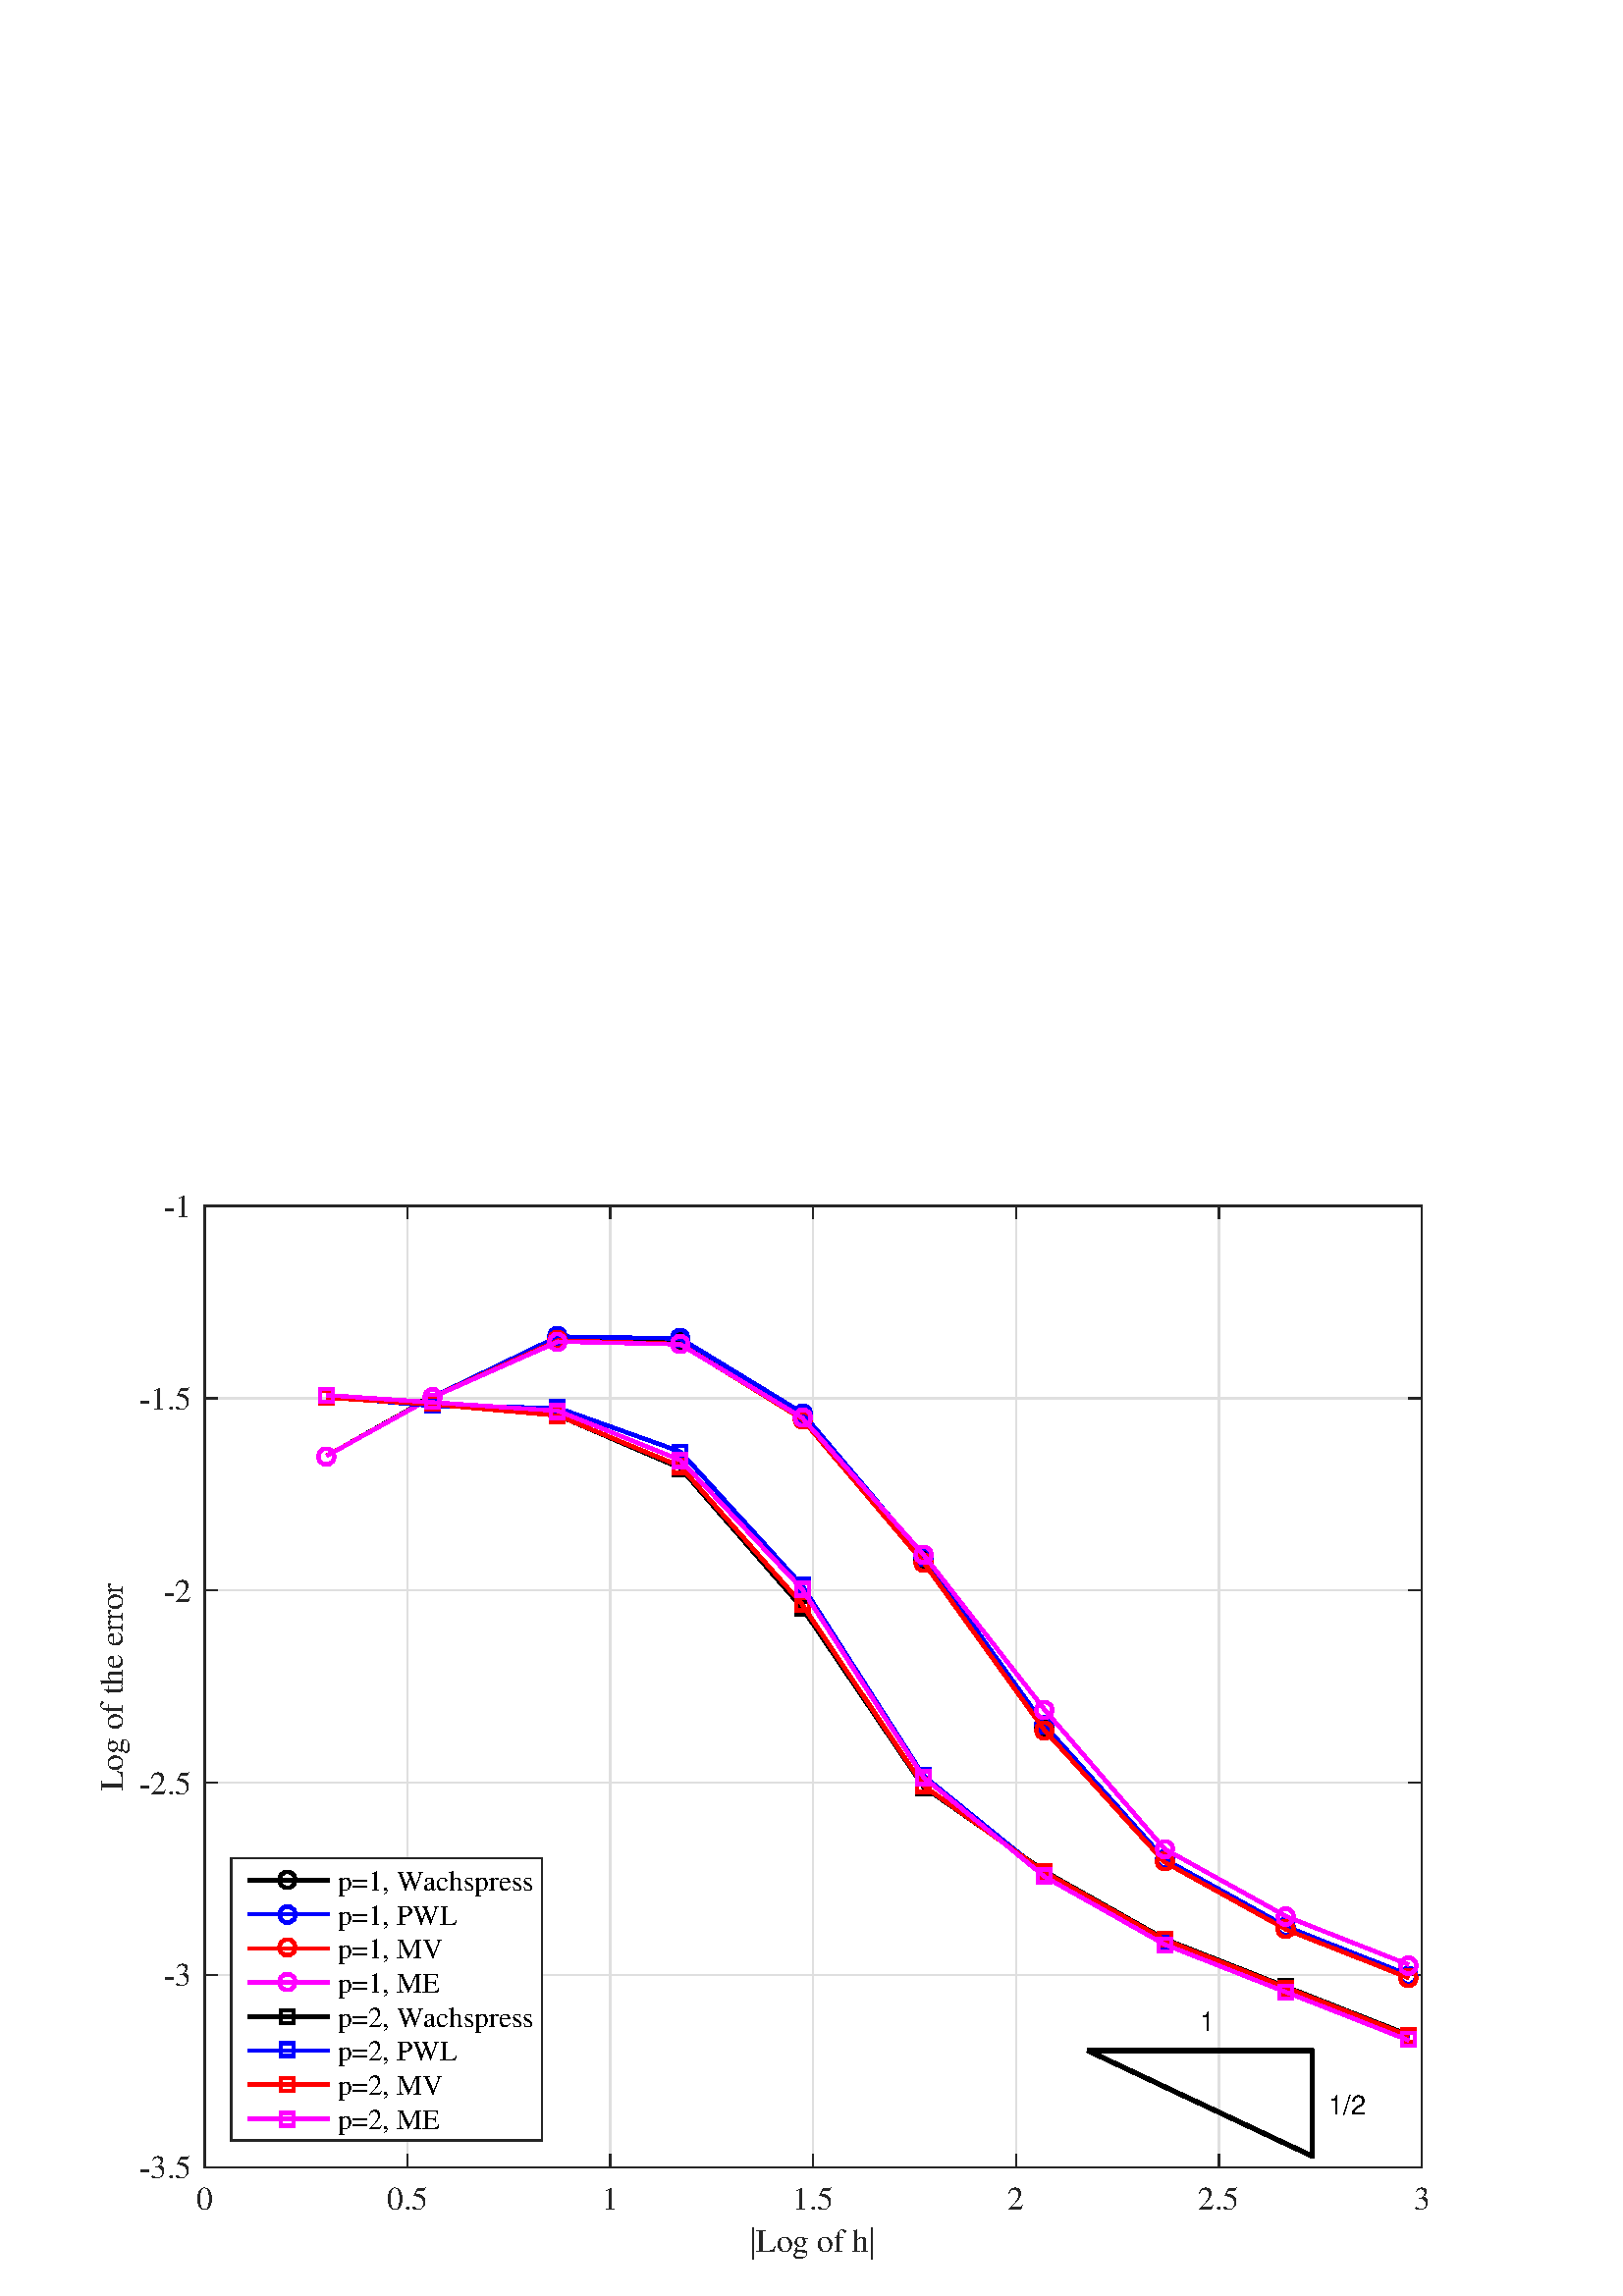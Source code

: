%!PS-Adobe-3.0 EPSF-3.0
%%Pages: (atend)
%%BoundingBox:    33    13   525   408
%%LanguageLevel: 3
%%EndComments
%%BeginProlog
%%BeginResource: procset (Apache XML Graphics Std ProcSet) 1.2 0
%%Version: 1.2 0
%%Copyright: (Copyright 2001-2003,2010 The Apache Software Foundation. License terms: http://www.apache.org/licenses/LICENSE-2.0)
/bd{bind def}bind def
/ld{load def}bd
/GR/grestore ld
/M/moveto ld
/LJ/setlinejoin ld
/C/curveto ld
/f/fill ld
/LW/setlinewidth ld
/GC/setgray ld
/t/show ld
/N/newpath ld
/CT/concat ld
/cp/closepath ld
/S/stroke ld
/L/lineto ld
/CC/setcmykcolor ld
/A/ashow ld
/GS/gsave ld
/RC/setrgbcolor ld
/RM/rmoveto ld
/ML/setmiterlimit ld
/re {4 2 roll M
1 index 0 rlineto
0 exch rlineto
neg 0 rlineto
cp } bd
/_ctm matrix def
/_tm matrix def
/BT { _ctm currentmatrix pop matrix _tm copy pop 0 0 moveto } bd
/ET { _ctm setmatrix } bd
/iTm { _ctm setmatrix _tm concat } bd
/Tm { _tm astore pop iTm 0 0 moveto } bd
/ux 0.0 def
/uy 0.0 def
/F {
  /Tp exch def
  /Tf exch def
  Tf findfont Tp scalefont setfont
  /cf Tf def  /cs Tp def
} bd
/ULS {currentpoint /uy exch def /ux exch def} bd
/ULE {
  /Tcx currentpoint pop def
  gsave
  newpath
  cf findfont cs scalefont dup
  /FontMatrix get 0 get /Ts exch def /FontInfo get dup
  /UnderlinePosition get Ts mul /To exch def
  /UnderlineThickness get Ts mul /Tt exch def
  ux uy To add moveto  Tcx uy To add lineto
  Tt setlinewidth stroke
  grestore
} bd
/OLE {
  /Tcx currentpoint pop def
  gsave
  newpath
  cf findfont cs scalefont dup
  /FontMatrix get 0 get /Ts exch def /FontInfo get dup
  /UnderlinePosition get Ts mul /To exch def
  /UnderlineThickness get Ts mul /Tt exch def
  ux uy To add cs add moveto Tcx uy To add cs add lineto
  Tt setlinewidth stroke
  grestore
} bd
/SOE {
  /Tcx currentpoint pop def
  gsave
  newpath
  cf findfont cs scalefont dup
  /FontMatrix get 0 get /Ts exch def /FontInfo get dup
  /UnderlinePosition get Ts mul /To exch def
  /UnderlineThickness get Ts mul /Tt exch def
  ux uy To add cs 10 mul 26 idiv add moveto Tcx uy To add cs 10 mul 26 idiv add lineto
  Tt setlinewidth stroke
  grestore
} bd
/QT {
/Y22 exch store
/X22 exch store
/Y21 exch store
/X21 exch store
currentpoint
/Y21 load 2 mul add 3 div exch
/X21 load 2 mul add 3 div exch
/X21 load 2 mul /X22 load add 3 div
/Y21 load 2 mul /Y22 load add 3 div
/X22 load /Y22 load curveto
} bd
/SSPD {
dup length /d exch dict def
{
/v exch def
/k exch def
currentpagedevice k known {
/cpdv currentpagedevice k get def
v cpdv ne {
/upd false def
/nullv v type /nulltype eq def
/nullcpdv cpdv type /nulltype eq def
nullv nullcpdv or
{
/upd true def
} {
/sametype v type cpdv type eq def
sametype {
v type /arraytype eq {
/vlen v length def
/cpdvlen cpdv length def
vlen cpdvlen eq {
0 1 vlen 1 sub {
/i exch def
/obj v i get def
/cpdobj cpdv i get def
obj cpdobj ne {
/upd true def
exit
} if
} for
} {
/upd true def
} ifelse
} {
v type /dicttype eq {
v {
/dv exch def
/dk exch def
/cpddv cpdv dk get def
dv cpddv ne {
/upd true def
exit
} if
} forall
} {
/upd true def
} ifelse
} ifelse
} if
} ifelse
upd true eq {
d k v put
} if
} if
} if
} forall
d length 0 gt {
d setpagedevice
} if
} bd
%%EndResource
%%BeginResource: procset (Apache XML Graphics EPS ProcSet) 1.0 0
%%Version: 1.0 0
%%Copyright: (Copyright 2002-2003 The Apache Software Foundation. License terms: http://www.apache.org/licenses/LICENSE-2.0)
/BeginEPSF { %def
/b4_Inc_state save def         % Save state for cleanup
/dict_count countdictstack def % Count objects on dict stack
/op_count count 1 sub def      % Count objects on operand stack
userdict begin                 % Push userdict on dict stack
/showpage { } def              % Redefine showpage, { } = null proc
0 setgray 0 setlinecap         % Prepare graphics state
1 setlinewidth 0 setlinejoin
10 setmiterlimit [ ] 0 setdash newpath
/languagelevel where           % If level not equal to 1 then
{pop languagelevel             % set strokeadjust and
1 ne                           % overprint to their defaults.
{false setstrokeadjust false setoverprint
} if
} if
} bd
/EndEPSF { %def
count op_count sub {pop} repeat            % Clean up stacks
countdictstack dict_count sub {end} repeat
b4_Inc_state restore
} bd
%%EndResource
%FOPBeginFontDict
%%IncludeResource: font Courier-Bold
%%IncludeResource: font Helvetica
%%IncludeResource: font Courier-BoldOblique
%%IncludeResource: font Courier-Oblique
%%IncludeResource: font Times-Roman
%%IncludeResource: font Helvetica-BoldOblique
%%IncludeResource: font Helvetica-Bold
%%IncludeResource: font Helvetica-Oblique
%%IncludeResource: font Times-BoldItalic
%%IncludeResource: font Courier
%%IncludeResource: font Times-Italic
%%IncludeResource: font Times-Bold
%%IncludeResource: font Symbol
%%IncludeResource: font ZapfDingbats
%FOPEndFontDict
%%BeginResource: encoding WinAnsiEncoding
/WinAnsiEncoding [
/.notdef /.notdef /.notdef /.notdef /.notdef
/.notdef /.notdef /.notdef /.notdef /.notdef
/.notdef /.notdef /.notdef /.notdef /.notdef
/.notdef /.notdef /.notdef /.notdef /.notdef
/.notdef /.notdef /.notdef /.notdef /.notdef
/.notdef /.notdef /.notdef /.notdef /.notdef
/.notdef /.notdef /space /exclam /quotedbl
/numbersign /dollar /percent /ampersand /quotesingle
/parenleft /parenright /asterisk /plus /comma
/hyphen /period /slash /zero /one
/two /three /four /five /six
/seven /eight /nine /colon /semicolon
/less /equal /greater /question /at
/A /B /C /D /E
/F /G /H /I /J
/K /L /M /N /O
/P /Q /R /S /T
/U /V /W /X /Y
/Z /bracketleft /backslash /bracketright /asciicircum
/underscore /quoteleft /a /b /c
/d /e /f /g /h
/i /j /k /l /m
/n /o /p /q /r
/s /t /u /v /w
/x /y /z /braceleft /bar
/braceright /asciitilde /bullet /Euro /bullet
/quotesinglbase /florin /quotedblbase /ellipsis /dagger
/daggerdbl /circumflex /perthousand /Scaron /guilsinglleft
/OE /bullet /Zcaron /bullet /bullet
/quoteleft /quoteright /quotedblleft /quotedblright /bullet
/endash /emdash /asciitilde /trademark /scaron
/guilsinglright /oe /bullet /zcaron /Ydieresis
/space /exclamdown /cent /sterling /currency
/yen /brokenbar /section /dieresis /copyright
/ordfeminine /guillemotleft /logicalnot /sfthyphen /registered
/macron /degree /plusminus /twosuperior /threesuperior
/acute /mu /paragraph /middot /cedilla
/onesuperior /ordmasculine /guillemotright /onequarter /onehalf
/threequarters /questiondown /Agrave /Aacute /Acircumflex
/Atilde /Adieresis /Aring /AE /Ccedilla
/Egrave /Eacute /Ecircumflex /Edieresis /Igrave
/Iacute /Icircumflex /Idieresis /Eth /Ntilde
/Ograve /Oacute /Ocircumflex /Otilde /Odieresis
/multiply /Oslash /Ugrave /Uacute /Ucircumflex
/Udieresis /Yacute /Thorn /germandbls /agrave
/aacute /acircumflex /atilde /adieresis /aring
/ae /ccedilla /egrave /eacute /ecircumflex
/edieresis /igrave /iacute /icircumflex /idieresis
/eth /ntilde /ograve /oacute /ocircumflex
/otilde /odieresis /divide /oslash /ugrave
/uacute /ucircumflex /udieresis /yacute /thorn
/ydieresis
] def
%%EndResource
%FOPBeginFontReencode
/Courier-Bold findfont
dup length dict begin
  {1 index /FID ne {def} {pop pop} ifelse} forall
  /Encoding WinAnsiEncoding def
  currentdict
end
/Courier-Bold exch definefont pop
/Helvetica findfont
dup length dict begin
  {1 index /FID ne {def} {pop pop} ifelse} forall
  /Encoding WinAnsiEncoding def
  currentdict
end
/Helvetica exch definefont pop
/Courier-BoldOblique findfont
dup length dict begin
  {1 index /FID ne {def} {pop pop} ifelse} forall
  /Encoding WinAnsiEncoding def
  currentdict
end
/Courier-BoldOblique exch definefont pop
/Courier-Oblique findfont
dup length dict begin
  {1 index /FID ne {def} {pop pop} ifelse} forall
  /Encoding WinAnsiEncoding def
  currentdict
end
/Courier-Oblique exch definefont pop
/Times-Roman findfont
dup length dict begin
  {1 index /FID ne {def} {pop pop} ifelse} forall
  /Encoding WinAnsiEncoding def
  currentdict
end
/Times-Roman exch definefont pop
/Helvetica-BoldOblique findfont
dup length dict begin
  {1 index /FID ne {def} {pop pop} ifelse} forall
  /Encoding WinAnsiEncoding def
  currentdict
end
/Helvetica-BoldOblique exch definefont pop
/Helvetica-Bold findfont
dup length dict begin
  {1 index /FID ne {def} {pop pop} ifelse} forall
  /Encoding WinAnsiEncoding def
  currentdict
end
/Helvetica-Bold exch definefont pop
/Helvetica-Oblique findfont
dup length dict begin
  {1 index /FID ne {def} {pop pop} ifelse} forall
  /Encoding WinAnsiEncoding def
  currentdict
end
/Helvetica-Oblique exch definefont pop
/Times-BoldItalic findfont
dup length dict begin
  {1 index /FID ne {def} {pop pop} ifelse} forall
  /Encoding WinAnsiEncoding def
  currentdict
end
/Times-BoldItalic exch definefont pop
/Courier findfont
dup length dict begin
  {1 index /FID ne {def} {pop pop} ifelse} forall
  /Encoding WinAnsiEncoding def
  currentdict
end
/Courier exch definefont pop
/Times-Italic findfont
dup length dict begin
  {1 index /FID ne {def} {pop pop} ifelse} forall
  /Encoding WinAnsiEncoding def
  currentdict
end
/Times-Italic exch definefont pop
/Times-Bold findfont
dup length dict begin
  {1 index /FID ne {def} {pop pop} ifelse} forall
  /Encoding WinAnsiEncoding def
  currentdict
end
/Times-Bold exch definefont pop
%FOPEndFontReencode
%%EndProlog
%%Page: 1 1
%%PageBoundingBox: 0 0 576 432
%%BeginPageSetup
[1 0 0 -1 0 432] CT
%%EndPageSetup
GS
[0.75 0 0 0.75 0 0] CT
1 GC
N
0 0 768 576 re
f
GR
GS
[0.75 0 0 0.75 0 0] CT
1 GC
N
0 0 768 576 re
f
GR
GS
[0.75 0 0 0.75 0 0] CT
1 GC
N
100 513 M
695 513 L
695 43 L
100 43 L
cp
f
GR
GS
[0.75 0 0 0.75 0 0] CT
0.873 GC
1 LJ
0.667 LW
N
100 513 M
100 43 L
S
GR
GS
[0.75 0 0 0.75 0 0] CT
0.873 GC
1 LJ
0.667 LW
N
199.167 513 M
199.167 43 L
S
GR
GS
[0.75 0 0 0.75 0 0] CT
0.873 GC
1 LJ
0.667 LW
N
298.333 513 M
298.333 43 L
S
GR
GS
[0.75 0 0 0.75 0 0] CT
0.873 GC
1 LJ
0.667 LW
N
397.5 513 M
397.5 43 L
S
GR
GS
[0.75 0 0 0.75 0 0] CT
0.873 GC
1 LJ
0.667 LW
N
496.667 513 M
496.667 43 L
S
GR
GS
[0.75 0 0 0.75 0 0] CT
0.873 GC
1 LJ
0.667 LW
N
595.833 513 M
595.833 43 L
S
GR
GS
[0.75 0 0 0.75 0 0] CT
0.873 GC
1 LJ
0.667 LW
N
695 513 M
695 43 L
S
GR
GS
[0.75 0 0 0.75 0 0] CT
0.873 GC
1 LJ
0.667 LW
N
695 513 M
100 513 L
S
GR
GS
[0.75 0 0 0.75 0 0] CT
0.873 GC
1 LJ
0.667 LW
N
695 419 M
100 419 L
S
GR
GS
[0.75 0 0 0.75 0 0] CT
0.873 GC
1 LJ
0.667 LW
N
695 325 M
100 325 L
S
GR
GS
[0.75 0 0 0.75 0 0] CT
0.873 GC
1 LJ
0.667 LW
N
695 231 M
100 231 L
S
GR
GS
[0.75 0 0 0.75 0 0] CT
0.873 GC
1 LJ
0.667 LW
N
695 137 M
100 137 L
S
GR
GS
[0.75 0 0 0.75 0 0] CT
0.873 GC
1 LJ
0.667 LW
N
695 43 M
100 43 L
S
GR
GS
[0.75 0 0 0.75 0 0] CT
0.149 GC
2 setlinecap
1 LJ
0.667 LW
N
100 513 M
695 513 L
S
GR
GS
[0.75 0 0 0.75 0 0] CT
0.149 GC
2 setlinecap
1 LJ
0.667 LW
N
100 43 M
695 43 L
S
GR
GS
[0.75 0 0 0.75 0 0] CT
0.149 GC
2 setlinecap
1 LJ
0.667 LW
N
100 513 M
100 507.05 L
S
GR
GS
[0.75 0 0 0.75 0 0] CT
0.149 GC
2 setlinecap
1 LJ
0.667 LW
N
199.167 513 M
199.167 507.05 L
S
GR
GS
[0.75 0 0 0.75 0 0] CT
0.149 GC
2 setlinecap
1 LJ
0.667 LW
N
298.333 513 M
298.333 507.05 L
S
GR
GS
[0.75 0 0 0.75 0 0] CT
0.149 GC
2 setlinecap
1 LJ
0.667 LW
N
397.5 513 M
397.5 507.05 L
S
GR
GS
[0.75 0 0 0.75 0 0] CT
0.149 GC
2 setlinecap
1 LJ
0.667 LW
N
496.667 513 M
496.667 507.05 L
S
GR
GS
[0.75 0 0 0.75 0 0] CT
0.149 GC
2 setlinecap
1 LJ
0.667 LW
N
595.833 513 M
595.833 507.05 L
S
GR
GS
[0.75 0 0 0.75 0 0] CT
0.149 GC
2 setlinecap
1 LJ
0.667 LW
N
695 513 M
695 507.05 L
S
GR
GS
[0.75 0 0 0.75 0 0] CT
0.149 GC
2 setlinecap
1 LJ
0.667 LW
N
100 43 M
100 48.95 L
S
GR
GS
[0.75 0 0 0.75 0 0] CT
0.149 GC
2 setlinecap
1 LJ
0.667 LW
N
199.167 43 M
199.167 48.95 L
S
GR
GS
[0.75 0 0 0.75 0 0] CT
0.149 GC
2 setlinecap
1 LJ
0.667 LW
N
298.333 43 M
298.333 48.95 L
S
GR
GS
[0.75 0 0 0.75 0 0] CT
0.149 GC
2 setlinecap
1 LJ
0.667 LW
N
397.5 43 M
397.5 48.95 L
S
GR
GS
[0.75 0 0 0.75 0 0] CT
0.149 GC
2 setlinecap
1 LJ
0.667 LW
N
496.667 43 M
496.667 48.95 L
S
GR
GS
[0.75 0 0 0.75 0 0] CT
0.149 GC
2 setlinecap
1 LJ
0.667 LW
N
595.833 43 M
595.833 48.95 L
S
GR
GS
[0.75 0 0 0.75 0 0] CT
0.149 GC
2 setlinecap
1 LJ
0.667 LW
N
695 43 M
695 48.95 L
S
GR
GS
[0.75 0 0 0.75 75 389.15] CT
0.149 GC
/Times-Roman 16 F
GS
[1 0 0 1 0 0] CT
-4 15 moveto 
1 -1 scale
(0) t 
GR
GR
GS
[0.75 0 0 0.75 149.375 389.15] CT
0.149 GC
/Times-Roman 16 F
GS
[1 0 0 1 0 0] CT
-10 15 moveto 
1 -1 scale
(0.5) t 
GR
GR
GS
[0.75 0 0 0.75 223.75 389.15] CT
0.149 GC
/Times-Roman 16 F
GS
[1 0 0 1 0 0] CT
-4 15 moveto 
1 -1 scale
(1) t 
GR
GR
GS
[0.75 0 0 0.75 298.125 389.15] CT
0.149 GC
/Times-Roman 16 F
GS
[1 0 0 1 0 0] CT
-10 15 moveto 
1 -1 scale
(1.5) t 
GR
GR
GS
[0.75 0 0 0.75 372.5 389.15] CT
0.149 GC
/Times-Roman 16 F
GS
[1 0 0 1 0 0] CT
-4 15 moveto 
1 -1 scale
(2) t 
GR
GR
GS
[0.75 0 0 0.75 446.875 389.15] CT
0.149 GC
/Times-Roman 16 F
GS
[1 0 0 1 0 0] CT
-10 15 moveto 
1 -1 scale
(2.5) t 
GR
GR
GS
[0.75 0 0 0.75 521.25 389.15] CT
0.149 GC
/Times-Roman 16 F
GS
[1 0 0 1 0 0] CT
-4 15 moveto 
1 -1 scale
(3) t 
GR
GR
GS
[0.75 0 0 0.75 298.125 404.4] CT
0.149 GC
/Times-Roman 16 F
GS
[1 0 0 1 0 0] CT
-31 15 moveto 
1 -1 scale
(|Log of h|) t 
GR
GR
GS
[0.75 0 0 0.75 0 0] CT
0.149 GC
2 setlinecap
1 LJ
0.667 LW
N
100 513 M
100 43 L
S
GR
GS
[0.75 0 0 0.75 0 0] CT
0.149 GC
2 setlinecap
1 LJ
0.667 LW
N
695 513 M
695 43 L
S
GR
GS
[0.75 0 0 0.75 0 0] CT
0.149 GC
2 setlinecap
1 LJ
0.667 LW
N
100 513 M
105.95 513 L
S
GR
GS
[0.75 0 0 0.75 0 0] CT
0.149 GC
2 setlinecap
1 LJ
0.667 LW
N
100 419 M
105.95 419 L
S
GR
GS
[0.75 0 0 0.75 0 0] CT
0.149 GC
2 setlinecap
1 LJ
0.667 LW
N
100 325 M
105.95 325 L
S
GR
GS
[0.75 0 0 0.75 0 0] CT
0.149 GC
2 setlinecap
1 LJ
0.667 LW
N
100 231 M
105.95 231 L
S
GR
GS
[0.75 0 0 0.75 0 0] CT
0.149 GC
2 setlinecap
1 LJ
0.667 LW
N
100 137 M
105.95 137 L
S
GR
GS
[0.75 0 0 0.75 0 0] CT
0.149 GC
2 setlinecap
1 LJ
0.667 LW
N
100 43 M
105.95 43 L
S
GR
GS
[0.75 0 0 0.75 0 0] CT
0.149 GC
2 setlinecap
1 LJ
0.667 LW
N
695 513 M
689.05 513 L
S
GR
GS
[0.75 0 0 0.75 0 0] CT
0.149 GC
2 setlinecap
1 LJ
0.667 LW
N
695 419 M
689.05 419 L
S
GR
GS
[0.75 0 0 0.75 0 0] CT
0.149 GC
2 setlinecap
1 LJ
0.667 LW
N
695 325 M
689.05 325 L
S
GR
GS
[0.75 0 0 0.75 0 0] CT
0.149 GC
2 setlinecap
1 LJ
0.667 LW
N
695 231 M
689.05 231 L
S
GR
GS
[0.75 0 0 0.75 0 0] CT
0.149 GC
2 setlinecap
1 LJ
0.667 LW
N
695 137 M
689.05 137 L
S
GR
GS
[0.75 0 0 0.75 0 0] CT
0.149 GC
2 setlinecap
1 LJ
0.667 LW
N
695 43 M
689.05 43 L
S
GR
GS
[0.75 0 0 0.75 70.6 384.75] CT
0.149 GC
/Times-Roman 16 F
GS
[1 0 0 1 0 0] CT
-26 5.5 moveto 
1 -1 scale
(-3.5) t 
GR
GR
GS
[0.75 0 0 0.75 70.6 314.25] CT
0.149 GC
/Times-Roman 16 F
GS
[1 0 0 1 0 0] CT
-14 5.5 moveto 
1 -1 scale
(-3) t 
GR
GR
GS
[0.75 0 0 0.75 70.6 243.75] CT
0.149 GC
/Times-Roman 16 F
GS
[1 0 0 1 0 0] CT
-26 5.5 moveto 
1 -1 scale
(-2.5) t 
GR
GR
GS
[0.75 0 0 0.75 70.6 173.25] CT
0.149 GC
/Times-Roman 16 F
GS
[1 0 0 1 0 0] CT
-14 5.5 moveto 
1 -1 scale
(-2) t 
GR
GR
GS
[0.75 0 0 0.75 70.6 102.75] CT
0.149 GC
/Times-Roman 16 F
GS
[1 0 0 1 0 0] CT
-26 5.5 moveto 
1 -1 scale
(-1.5) t 
GR
GR
GS
[0.75 0 0 0.75 70.6 32.25] CT
0.149 GC
/Times-Roman 16 F
GS
[1 0 0 1 0 0] CT
-14 5.5 moveto 
1 -1 scale
(-1) t 
GR
GR
GS
[0 -0.75 0.75 0 48.1 208.5] CT
0.149 GC
/Times-Roman 16 F
GS
[1 0 0 1 0 0] CT
-51 -4 moveto 
1 -1 scale
(Log of the error) t 
GR
GR
GS
[0.75 0 0 0.75 0 0] CT
1 LJ
1.667 LW
N
159.704 165.186 M
211.227 136.257 L
272.835 108.547 L
332.615 109.968 L
392.076 146.371 L
451.535 215.768 L
510.644 298.057 L
569.286 363.4 L
628.99 396.505 L
688.695 420.065 L
S
GR
GS
[0.75 0 0 0.75 0 0] CT
1 LJ
1.667 LW
N
163.5 165.5 M
162.736 163.149 L
160.736 161.696 L
158.264 161.696 L
156.264 163.149 L
155.5 165.5 L
156.264 167.851 L
158.264 169.304 L
160.736 169.304 L
162.736 167.851 L
cp
S
GR
GS
[0.75 0 0 0.75 0 0] CT
1 LJ
1.667 LW
N
215.5 136.5 M
214.736 134.149 L
212.736 132.696 L
210.264 132.696 L
208.264 134.149 L
207.5 136.5 L
208.264 138.851 L
210.264 140.304 L
212.736 140.304 L
214.736 138.851 L
cp
S
GR
GS
[0.75 0 0 0.75 0 0] CT
1 LJ
1.667 LW
N
276.5 108.5 M
275.736 106.149 L
273.736 104.696 L
271.264 104.696 L
269.264 106.149 L
268.5 108.5 L
269.264 110.851 L
271.264 112.304 L
273.736 112.304 L
275.736 110.851 L
cp
S
GR
GS
[0.75 0 0 0.75 0 0] CT
1 LJ
1.667 LW
N
336.5 109.5 M
335.736 107.149 L
333.736 105.696 L
331.264 105.696 L
329.264 107.149 L
328.5 109.5 L
329.264 111.851 L
331.264 113.304 L
333.736 113.304 L
335.736 111.851 L
cp
S
GR
GS
[0.75 0 0 0.75 0 0] CT
1 LJ
1.667 LW
N
396.5 146.5 M
395.736 144.149 L
393.736 142.696 L
391.264 142.696 L
389.264 144.149 L
388.5 146.5 L
389.264 148.851 L
391.264 150.304 L
393.736 150.304 L
395.736 148.851 L
cp
S
GR
GS
[0.75 0 0 0.75 0 0] CT
1 LJ
1.667 LW
N
455.5 215.5 M
454.736 213.149 L
452.736 211.696 L
450.264 211.696 L
448.264 213.149 L
447.5 215.5 L
448.264 217.851 L
450.264 219.304 L
452.736 219.304 L
454.736 217.851 L
cp
S
GR
GS
[0.75 0 0 0.75 0 0] CT
1 LJ
1.667 LW
N
514.5 298.5 M
513.736 296.149 L
511.736 294.696 L
509.264 294.696 L
507.264 296.149 L
506.5 298.5 L
507.264 300.851 L
509.264 302.304 L
511.736 302.304 L
513.736 300.851 L
cp
S
GR
GS
[0.75 0 0 0.75 0 0] CT
1 LJ
1.667 LW
N
573.5 363.5 M
572.736 361.149 L
570.736 359.696 L
568.264 359.696 L
566.264 361.149 L
565.5 363.5 L
566.264 365.851 L
568.264 367.304 L
570.736 367.304 L
572.736 365.851 L
cp
S
GR
GS
[0.75 0 0 0.75 0 0] CT
1 LJ
1.667 LW
N
632.5 396.5 M
631.736 394.149 L
629.736 392.696 L
627.264 392.696 L
625.264 394.149 L
624.5 396.5 L
625.264 398.851 L
627.264 400.304 L
629.736 400.304 L
631.736 398.851 L
cp
S
GR
GS
[0.75 0 0 0.75 0 0] CT
1 LJ
1.667 LW
N
692.5 420.5 M
691.736 418.149 L
689.736 416.696 L
687.264 416.696 L
685.264 418.149 L
684.5 420.5 L
685.264 422.851 L
687.264 424.304 L
689.736 424.304 L
691.736 422.851 L
cp
S
GR
GS
[0.75 0 0 0.75 0 0] CT
0 0 1 RC
1 LJ
1.667 LW
N
159.704 165.186 M
211.227 136.539 L
272.835 106.829 L
332.615 107.762 L
392.076 144.052 L
451.535 214.397 L
510.644 296.914 L
569.286 362.357 L
628.99 395.463 L
688.695 419.022 L
S
GR
GS
[0.75 0 0 0.75 0 0] CT
0 0 1 RC
1 LJ
1.667 LW
N
163.5 165.5 M
162.736 163.149 L
160.736 161.696 L
158.264 161.696 L
156.264 163.149 L
155.5 165.5 L
156.264 167.851 L
158.264 169.304 L
160.736 169.304 L
162.736 167.851 L
cp
S
GR
GS
[0.75 0 0 0.75 0 0] CT
0 0 1 RC
1 LJ
1.667 LW
N
215.5 136.5 M
214.736 134.149 L
212.736 132.696 L
210.264 132.696 L
208.264 134.149 L
207.5 136.5 L
208.264 138.851 L
210.264 140.304 L
212.736 140.304 L
214.736 138.851 L
cp
S
GR
GS
[0.75 0 0 0.75 0 0] CT
0 0 1 RC
1 LJ
1.667 LW
N
276.5 106.5 M
275.736 104.149 L
273.736 102.696 L
271.264 102.696 L
269.264 104.149 L
268.5 106.5 L
269.264 108.851 L
271.264 110.304 L
273.736 110.304 L
275.736 108.851 L
cp
S
GR
GS
[0.75 0 0 0.75 0 0] CT
0 0 1 RC
1 LJ
1.667 LW
N
336.5 107.5 M
335.736 105.149 L
333.736 103.696 L
331.264 103.696 L
329.264 105.149 L
328.5 107.5 L
329.264 109.851 L
331.264 111.304 L
333.736 111.304 L
335.736 109.851 L
cp
S
GR
GS
[0.75 0 0 0.75 0 0] CT
0 0 1 RC
1 LJ
1.667 LW
N
396.5 144.5 M
395.736 142.149 L
393.736 140.696 L
391.264 140.696 L
389.264 142.149 L
388.5 144.5 L
389.264 146.851 L
391.264 148.304 L
393.736 148.304 L
395.736 146.851 L
cp
S
GR
GS
[0.75 0 0 0.75 0 0] CT
0 0 1 RC
1 LJ
1.667 LW
N
455.5 214.5 M
454.736 212.149 L
452.736 210.696 L
450.264 210.696 L
448.264 212.149 L
447.5 214.5 L
448.264 216.851 L
450.264 218.304 L
452.736 218.304 L
454.736 216.851 L
cp
S
GR
GS
[0.75 0 0 0.75 0 0] CT
0 0 1 RC
1 LJ
1.667 LW
N
514.5 296.5 M
513.736 294.149 L
511.736 292.696 L
509.264 292.696 L
507.264 294.149 L
506.5 296.5 L
507.264 298.851 L
509.264 300.304 L
511.736 300.304 L
513.736 298.851 L
cp
S
GR
GS
[0.75 0 0 0.75 0 0] CT
0 0 1 RC
1 LJ
1.667 LW
N
573.5 362.5 M
572.736 360.149 L
570.736 358.696 L
568.264 358.696 L
566.264 360.149 L
565.5 362.5 L
566.264 364.851 L
568.264 366.304 L
570.736 366.304 L
572.736 364.851 L
cp
S
GR
GS
[0.75 0 0 0.75 0 0] CT
0 0 1 RC
1 LJ
1.667 LW
N
632.5 395.5 M
631.736 393.149 L
629.736 391.696 L
627.264 391.696 L
625.264 393.149 L
624.5 395.5 L
625.264 397.851 L
627.264 399.304 L
629.736 399.304 L
631.736 397.851 L
cp
S
GR
GS
[0.75 0 0 0.75 0 0] CT
0 0 1 RC
1 LJ
1.667 LW
N
692.5 419.5 M
691.736 417.149 L
689.736 415.696 L
687.264 415.696 L
685.264 417.149 L
684.5 419.5 L
685.264 421.851 L
687.264 423.304 L
689.736 423.304 L
691.736 421.851 L
cp
S
GR
GS
[0.75 0 0 0.75 0 0] CT
1 0 0 RC
1 LJ
1.667 LW
N
159.704 165.186 M
211.227 136.526 L
272.835 108.706 L
332.615 110.477 L
392.076 147.118 L
451.535 217.355 L
510.644 299.369 L
569.286 363.802 L
628.99 396.907 L
688.695 420.467 L
S
GR
GS
[0.75 0 0 0.75 0 0] CT
1 0 0 RC
1 LJ
1.667 LW
N
163.5 165.5 M
162.736 163.149 L
160.736 161.696 L
158.264 161.696 L
156.264 163.149 L
155.5 165.5 L
156.264 167.851 L
158.264 169.304 L
160.736 169.304 L
162.736 167.851 L
cp
S
GR
GS
[0.75 0 0 0.75 0 0] CT
1 0 0 RC
1 LJ
1.667 LW
N
215.5 136.5 M
214.736 134.149 L
212.736 132.696 L
210.264 132.696 L
208.264 134.149 L
207.5 136.5 L
208.264 138.851 L
210.264 140.304 L
212.736 140.304 L
214.736 138.851 L
cp
S
GR
GS
[0.75 0 0 0.75 0 0] CT
1 0 0 RC
1 LJ
1.667 LW
N
276.5 108.5 M
275.736 106.149 L
273.736 104.696 L
271.264 104.696 L
269.264 106.149 L
268.5 108.5 L
269.264 110.851 L
271.264 112.304 L
273.736 112.304 L
275.736 110.851 L
cp
S
GR
GS
[0.75 0 0 0.75 0 0] CT
1 0 0 RC
1 LJ
1.667 LW
N
336.5 110.5 M
335.736 108.149 L
333.736 106.696 L
331.264 106.696 L
329.264 108.149 L
328.5 110.5 L
329.264 112.851 L
331.264 114.304 L
333.736 114.304 L
335.736 112.851 L
cp
S
GR
GS
[0.75 0 0 0.75 0 0] CT
1 0 0 RC
1 LJ
1.667 LW
N
396.5 147.5 M
395.736 145.149 L
393.736 143.696 L
391.264 143.696 L
389.264 145.149 L
388.5 147.5 L
389.264 149.851 L
391.264 151.304 L
393.736 151.304 L
395.736 149.851 L
cp
S
GR
GS
[0.75 0 0 0.75 0 0] CT
1 0 0 RC
1 LJ
1.667 LW
N
455.5 217.5 M
454.736 215.149 L
452.736 213.696 L
450.264 213.696 L
448.264 215.149 L
447.5 217.5 L
448.264 219.851 L
450.264 221.304 L
452.736 221.304 L
454.736 219.851 L
cp
S
GR
GS
[0.75 0 0 0.75 0 0] CT
1 0 0 RC
1 LJ
1.667 LW
N
514.5 299.5 M
513.736 297.149 L
511.736 295.696 L
509.264 295.696 L
507.264 297.149 L
506.5 299.5 L
507.264 301.851 L
509.264 303.304 L
511.736 303.304 L
513.736 301.851 L
cp
S
GR
GS
[0.75 0 0 0.75 0 0] CT
1 0 0 RC
1 LJ
1.667 LW
N
573.5 363.5 M
572.736 361.149 L
570.736 359.696 L
568.264 359.696 L
566.264 361.149 L
565.5 363.5 L
566.264 365.851 L
568.264 367.304 L
570.736 367.304 L
572.736 365.851 L
cp
S
GR
GS
[0.75 0 0 0.75 0 0] CT
1 0 0 RC
1 LJ
1.667 LW
N
632.5 396.5 M
631.736 394.149 L
629.736 392.696 L
627.264 392.696 L
625.264 394.149 L
624.5 396.5 L
625.264 398.851 L
627.264 400.304 L
629.736 400.304 L
631.736 398.851 L
cp
S
GR
GS
[0.75 0 0 0.75 0 0] CT
1 0 0 RC
1 LJ
1.667 LW
N
692.5 420.5 M
691.736 418.149 L
689.736 416.696 L
687.264 416.696 L
685.264 418.149 L
684.5 420.5 L
685.264 422.851 L
687.264 424.304 L
689.736 424.304 L
691.736 422.851 L
cp
S
GR
GS
[0.75 0 0 0.75 0 0] CT
1 0 1 RC
1 LJ
1.667 LW
N
159.704 165.186 M
211.227 136.608 L
272.835 109.312 L
332.615 110.661 L
392.076 146.46 L
451.535 213.555 L
510.644 289.225 L
569.286 357.357 L
628.99 390.462 L
688.695 414.022 L
S
GR
GS
[0.75 0 0 0.75 0 0] CT
1 0 1 RC
1 LJ
1.667 LW
N
163.5 165.5 M
162.736 163.149 L
160.736 161.696 L
158.264 161.696 L
156.264 163.149 L
155.5 165.5 L
156.264 167.851 L
158.264 169.304 L
160.736 169.304 L
162.736 167.851 L
cp
S
GR
GS
[0.75 0 0 0.75 0 0] CT
1 0 1 RC
1 LJ
1.667 LW
N
215.5 136.5 M
214.736 134.149 L
212.736 132.696 L
210.264 132.696 L
208.264 134.149 L
207.5 136.5 L
208.264 138.851 L
210.264 140.304 L
212.736 140.304 L
214.736 138.851 L
cp
S
GR
GS
[0.75 0 0 0.75 0 0] CT
1 0 1 RC
1 LJ
1.667 LW
N
276.5 109.5 M
275.736 107.149 L
273.736 105.696 L
271.264 105.696 L
269.264 107.149 L
268.5 109.5 L
269.264 111.851 L
271.264 113.304 L
273.736 113.304 L
275.736 111.851 L
cp
S
GR
GS
[0.75 0 0 0.75 0 0] CT
1 0 1 RC
1 LJ
1.667 LW
N
336.5 110.5 M
335.736 108.149 L
333.736 106.696 L
331.264 106.696 L
329.264 108.149 L
328.5 110.5 L
329.264 112.851 L
331.264 114.304 L
333.736 114.304 L
335.736 112.851 L
cp
S
GR
GS
[0.75 0 0 0.75 0 0] CT
1 0 1 RC
1 LJ
1.667 LW
N
396.5 146.5 M
395.736 144.149 L
393.736 142.696 L
391.264 142.696 L
389.264 144.149 L
388.5 146.5 L
389.264 148.851 L
391.264 150.304 L
393.736 150.304 L
395.736 148.851 L
cp
S
GR
GS
[0.75 0 0 0.75 0 0] CT
1 0 1 RC
1 LJ
1.667 LW
N
455.5 213.5 M
454.736 211.149 L
452.736 209.696 L
450.264 209.696 L
448.264 211.149 L
447.5 213.5 L
448.264 215.851 L
450.264 217.304 L
452.736 217.304 L
454.736 215.851 L
cp
S
GR
GS
[0.75 0 0 0.75 0 0] CT
1 0 1 RC
1 LJ
1.667 LW
N
514.5 289.5 M
513.736 287.149 L
511.736 285.696 L
509.264 285.696 L
507.264 287.149 L
506.5 289.5 L
507.264 291.851 L
509.264 293.304 L
511.736 293.304 L
513.736 291.851 L
cp
S
GR
GS
[0.75 0 0 0.75 0 0] CT
1 0 1 RC
1 LJ
1.667 LW
N
573.5 357.5 M
572.736 355.149 L
570.736 353.696 L
568.264 353.696 L
566.264 355.149 L
565.5 357.5 L
566.264 359.851 L
568.264 361.304 L
570.736 361.304 L
572.736 359.851 L
cp
S
GR
GS
[0.75 0 0 0.75 0 0] CT
1 0 1 RC
1 LJ
1.667 LW
N
632.5 390.5 M
631.736 388.149 L
629.736 386.696 L
627.264 386.696 L
625.264 388.149 L
624.5 390.5 L
625.264 392.851 L
627.264 394.304 L
629.736 394.304 L
631.736 392.851 L
cp
S
GR
GS
[0.75 0 0 0.75 0 0] CT
1 0 1 RC
1 LJ
1.667 LW
N
692.5 414.5 M
691.736 412.149 L
689.736 410.696 L
687.264 410.696 L
685.264 412.149 L
684.5 414.5 L
685.264 416.851 L
687.264 418.304 L
689.736 418.304 L
691.736 416.851 L
cp
S
GR
GS
[0.75 0 0 0.75 0 0] CT
1 LJ
1.667 LW
N
159.704 136.86 M
211.227 138.774 L
272.835 145.458 L
332.615 171.204 L
392.076 239.485 L
451.535 327.105 L
510.644 368.27 L
569.286 401.375 L
628.99 424.843 L
688.695 448.311 L
S
GR
GS
[0.75 0 0 0.75 0 0] CT
10.0 ML
1.667 LW
N
156.38 139.62 M
156.38 133.38 L
162.62 133.38 L
162.62 139.62 L
cp
S
GR
GS
[0.75 0 0 0.75 0 0] CT
10.0 ML
1.667 LW
N
208.38 141.62 M
208.38 135.38 L
214.62 135.38 L
214.62 141.62 L
cp
S
GR
GS
[0.75 0 0 0.75 0 0] CT
10.0 ML
1.667 LW
N
269.38 148.62 M
269.38 142.38 L
275.62 142.38 L
275.62 148.62 L
cp
S
GR
GS
[0.75 0 0 0.75 0 0] CT
10.0 ML
1.667 LW
N
329.38 174.62 M
329.38 168.38 L
335.62 168.38 L
335.62 174.62 L
cp
S
GR
GS
[0.75 0 0 0.75 0 0] CT
10.0 ML
1.667 LW
N
389.38 242.62 M
389.38 236.38 L
395.62 236.38 L
395.62 242.62 L
cp
S
GR
GS
[0.75 0 0 0.75 0 0] CT
10.0 ML
1.667 LW
N
448.38 330.62 M
448.38 324.38 L
454.62 324.38 L
454.62 330.62 L
cp
S
GR
GS
[0.75 0 0 0.75 0 0] CT
10.0 ML
1.667 LW
N
507.38 371.62 M
507.38 365.38 L
513.62 365.38 L
513.62 371.62 L
cp
S
GR
GS
[0.75 0 0 0.75 0 0] CT
10.0 ML
1.667 LW
N
566.38 404.62 M
566.38 398.38 L
572.62 398.38 L
572.62 404.62 L
cp
S
GR
GS
[0.75 0 0 0.75 0 0] CT
10.0 ML
1.667 LW
N
625.38 427.62 M
625.38 421.38 L
631.62 421.38 L
631.62 427.62 L
cp
S
GR
GS
[0.75 0 0 0.75 0 0] CT
10.0 ML
1.667 LW
N
685.38 451.62 M
685.38 445.38 L
691.62 445.38 L
691.62 451.62 L
cp
S
GR
GS
[0.75 0 0 0.75 0 0] CT
0 0 1 RC
1 LJ
1.667 LW
N
159.704 136.126 M
211.227 140.756 L
272.835 141.738 L
332.615 163.137 L
392.076 228.492 L
451.535 321.673 L
510.644 369.579 L
569.286 402.684 L
628.99 426.152 L
688.695 449.62 L
S
GR
GS
[0.75 0 0 0.75 0 0] CT
0 0 1 RC
10.0 ML
1.667 LW
N
156.38 139.62 M
156.38 133.38 L
162.62 133.38 L
162.62 139.62 L
cp
S
GR
GS
[0.75 0 0 0.75 0 0] CT
0 0 1 RC
10.0 ML
1.667 LW
N
208.38 143.62 M
208.38 137.38 L
214.62 137.38 L
214.62 143.62 L
cp
S
GR
GS
[0.75 0 0 0.75 0 0] CT
0 0 1 RC
10.0 ML
1.667 LW
N
269.38 144.62 M
269.38 138.38 L
275.62 138.38 L
275.62 144.62 L
cp
S
GR
GS
[0.75 0 0 0.75 0 0] CT
0 0 1 RC
10.0 ML
1.667 LW
N
329.38 166.62 M
329.38 160.38 L
335.62 160.38 L
335.62 166.62 L
cp
S
GR
GS
[0.75 0 0 0.75 0 0] CT
0 0 1 RC
10.0 ML
1.667 LW
N
389.38 231.62 M
389.38 225.38 L
395.62 225.38 L
395.62 231.62 L
cp
S
GR
GS
[0.75 0 0 0.75 0 0] CT
0 0 1 RC
10.0 ML
1.667 LW
N
448.38 324.62 M
448.38 318.38 L
454.62 318.38 L
454.62 324.62 L
cp
S
GR
GS
[0.75 0 0 0.75 0 0] CT
0 0 1 RC
10.0 ML
1.667 LW
N
507.38 372.62 M
507.38 366.38 L
513.62 366.38 L
513.62 372.62 L
cp
S
GR
GS
[0.75 0 0 0.75 0 0] CT
0 0 1 RC
10.0 ML
1.667 LW
N
566.38 405.62 M
566.38 399.38 L
572.62 399.38 L
572.62 405.62 L
cp
S
GR
GS
[0.75 0 0 0.75 0 0] CT
0 0 1 RC
10.0 ML
1.667 LW
N
625.38 429.62 M
625.38 423.38 L
631.62 423.38 L
631.62 429.62 L
cp
S
GR
GS
[0.75 0 0 0.75 0 0] CT
0 0 1 RC
10.0 ML
1.667 LW
N
685.38 452.62 M
685.38 446.38 L
691.62 446.38 L
691.62 452.62 L
cp
S
GR
GS
[0.75 0 0 0.75 0 0] CT
1 0 0 RC
1 LJ
1.667 LW
N
159.704 136.729 M
211.227 139.986 L
272.835 145.509 L
332.615 170.256 L
392.076 237.694 L
451.535 326.563 L
510.644 368.723 L
569.286 401.828 L
628.99 425.296 L
688.695 448.764 L
S
GR
GS
[0.75 0 0 0.75 0 0] CT
1 0 0 RC
10.0 ML
1.667 LW
N
156.38 139.62 M
156.38 133.38 L
162.62 133.38 L
162.62 139.62 L
cp
S
GR
GS
[0.75 0 0 0.75 0 0] CT
1 0 0 RC
10.0 ML
1.667 LW
N
208.38 142.62 M
208.38 136.38 L
214.62 136.38 L
214.62 142.62 L
cp
S
GR
GS
[0.75 0 0 0.75 0 0] CT
1 0 0 RC
10.0 ML
1.667 LW
N
269.38 148.62 M
269.38 142.38 L
275.62 142.38 L
275.62 148.62 L
cp
S
GR
GS
[0.75 0 0 0.75 0 0] CT
1 0 0 RC
10.0 ML
1.667 LW
N
329.38 173.62 M
329.38 167.38 L
335.62 167.38 L
335.62 173.62 L
cp
S
GR
GS
[0.75 0 0 0.75 0 0] CT
1 0 0 RC
10.0 ML
1.667 LW
N
389.38 240.62 M
389.38 234.38 L
395.62 234.38 L
395.62 240.62 L
cp
S
GR
GS
[0.75 0 0 0.75 0 0] CT
1 0 0 RC
10.0 ML
1.667 LW
N
448.38 329.62 M
448.38 323.38 L
454.62 323.38 L
454.62 329.62 L
cp
S
GR
GS
[0.75 0 0 0.75 0 0] CT
1 0 0 RC
10.0 ML
1.667 LW
N
507.38 371.62 M
507.38 365.38 L
513.62 365.38 L
513.62 371.62 L
cp
S
GR
GS
[0.75 0 0 0.75 0 0] CT
1 0 0 RC
10.0 ML
1.667 LW
N
566.38 404.62 M
566.38 398.38 L
572.62 398.38 L
572.62 404.62 L
cp
S
GR
GS
[0.75 0 0 0.75 0 0] CT
1 0 0 RC
10.0 ML
1.667 LW
N
625.38 428.62 M
625.38 422.38 L
631.62 422.38 L
631.62 428.62 L
cp
S
GR
GS
[0.75 0 0 0.75 0 0] CT
1 0 0 RC
10.0 ML
1.667 LW
N
685.38 451.62 M
685.38 445.38 L
691.62 445.38 L
691.62 451.62 L
cp
S
GR
GS
[0.75 0 0 0.75 0 0] CT
1 0 1 RC
1 LJ
1.667 LW
N
159.704 135.488 M
211.227 138.994 L
272.835 143.187 L
332.615 167.247 L
392.076 230.293 L
451.535 322.422 L
510.644 370.95 L
569.286 404.055 L
628.99 427.523 L
688.695 450.991 L
S
GR
GS
[0.75 0 0 0.75 0 0] CT
1 0 1 RC
10.0 ML
1.667 LW
N
156.38 138.62 M
156.38 132.38 L
162.62 132.38 L
162.62 138.62 L
cp
S
GR
GS
[0.75 0 0 0.75 0 0] CT
1 0 1 RC
10.0 ML
1.667 LW
N
208.38 141.62 M
208.38 135.38 L
214.62 135.38 L
214.62 141.62 L
cp
S
GR
GS
[0.75 0 0 0.75 0 0] CT
1 0 1 RC
10.0 ML
1.667 LW
N
269.38 146.62 M
269.38 140.38 L
275.62 140.38 L
275.62 146.62 L
cp
S
GR
GS
[0.75 0 0 0.75 0 0] CT
1 0 1 RC
10.0 ML
1.667 LW
N
329.38 170.62 M
329.38 164.38 L
335.62 164.38 L
335.62 170.62 L
cp
S
GR
GS
[0.75 0 0 0.75 0 0] CT
1 0 1 RC
10.0 ML
1.667 LW
N
389.38 233.62 M
389.38 227.38 L
395.62 227.38 L
395.62 233.62 L
cp
S
GR
GS
[0.75 0 0 0.75 0 0] CT
1 0 1 RC
10.0 ML
1.667 LW
N
448.38 325.62 M
448.38 319.38 L
454.62 319.38 L
454.62 325.62 L
cp
S
GR
GS
[0.75 0 0 0.75 0 0] CT
1 0 1 RC
10.0 ML
1.667 LW
N
507.38 373.62 M
507.38 367.38 L
513.62 367.38 L
513.62 373.62 L
cp
S
GR
GS
[0.75 0 0 0.75 0 0] CT
1 0 1 RC
10.0 ML
1.667 LW
N
566.38 407.62 M
566.38 401.38 L
572.62 401.38 L
572.62 407.62 L
cp
S
GR
GS
[0.75 0 0 0.75 0 0] CT
1 0 1 RC
10.0 ML
1.667 LW
N
625.38 430.62 M
625.38 424.38 L
631.62 424.38 L
631.62 430.62 L
cp
S
GR
GS
[0.75 0 0 0.75 0 0] CT
1 0 1 RC
10.0 ML
1.667 LW
N
685.38 453.62 M
685.38 447.38 L
691.62 447.38 L
691.62 453.62 L
cp
S
GR
GS
[0.75 0 0 0.75 0 0] CT
1 LJ
2 LW
N
531.743 456.013 M
641.599 456.013 L
641.599 507.643 L
531.743 456.013 L
S
GR
GS
[0.75 0 0 0.75 440.003 330.73] CT
/Helvetica 13 F
GS
[1 0 0 1 0 0] CT
0 5.5 moveto 
1 -1 scale
(1) t 
GR
GR
GS
[0.75 0 0 0.75 487.149 361.371] CT
/Helvetica 13 F
GS
[1 0 0 1 0 0] CT
0 5.5 moveto 
1 -1 scale
(1/2) t 
GR
GR
GS
[0.75 0 0 0.75 0 0] CT
1 GC
N
113 500 M
113 362 L
265 362 L
265 500 L
cp
f
GR
GS
[0.75 0 0 0.75 123.75 279.5] CT
/Times-Roman 14 F
GS
[1 0 0 1 0 0] CT
0 5 moveto 
1 -1 scale
(p=1, Wachspress) t 
GR
GR
GS
[0.75 0 0 0.75 0 0] CT
1 LJ
1.667 LW
N
121 372.667 M
161 372.667 L
S
GR
GS
[0.75 0 0 0.75 0 0] CT
1 LJ
1.667 LW
N
144.5 372.5 M
143.736 370.149 L
141.736 368.696 L
139.264 368.696 L
137.264 370.149 L
136.5 372.5 L
137.264 374.851 L
139.264 376.304 L
141.736 376.304 L
143.736 374.851 L
cp
S
GR
GS
[0.75 0 0 0.75 123.75 292.0] CT
/Times-Roman 14 F
GS
[1 0 0 1 0 0] CT
0 5 moveto 
1 -1 scale
(p=1, PWL) t 
GR
GR
GS
[0.75 0 0 0.75 0 0] CT
0 0 1 RC
1 LJ
1.667 LW
N
121 389.333 M
161 389.333 L
S
GR
GS
[0.75 0 0 0.75 0 0] CT
0 0 1 RC
1 LJ
1.667 LW
N
144.5 389.5 M
143.736 387.149 L
141.736 385.696 L
139.264 385.696 L
137.264 387.149 L
136.5 389.5 L
137.264 391.851 L
139.264 393.304 L
141.736 393.304 L
143.736 391.851 L
cp
S
GR
GS
[0.75 0 0 0.75 123.75 304.5] CT
/Times-Roman 14 F
GS
[1 0 0 1 0 0] CT
0 5 moveto 
1 -1 scale
(p=1, MV) t 
GR
GR
GS
[0.75 0 0 0.75 0 0] CT
1 0 0 RC
1 LJ
1.667 LW
N
121 406 M
161 406 L
S
GR
GS
[0.75 0 0 0.75 0 0] CT
1 0 0 RC
1 LJ
1.667 LW
N
144.5 405.5 M
143.736 403.149 L
141.736 401.696 L
139.264 401.696 L
137.264 403.149 L
136.5 405.5 L
137.264 407.851 L
139.264 409.304 L
141.736 409.304 L
143.736 407.851 L
cp
S
GR
GS
[0.75 0 0 0.75 123.75 317.0] CT
/Times-Roman 14 F
GS
[1 0 0 1 0 0] CT
0 5 moveto 
1 -1 scale
(p=1, ME) t 
GR
GR
GS
[0.75 0 0 0.75 0 0] CT
1 0 1 RC
1 LJ
1.667 LW
N
121 422.667 M
161 422.667 L
S
GR
GS
[0.75 0 0 0.75 0 0] CT
1 0 1 RC
1 LJ
1.667 LW
N
144.5 422.5 M
143.736 420.149 L
141.736 418.696 L
139.264 418.696 L
137.264 420.149 L
136.5 422.5 L
137.264 424.851 L
139.264 426.304 L
141.736 426.304 L
143.736 424.851 L
cp
S
GR
GS
[0.75 0 0 0.75 123.75 329.5] CT
/Times-Roman 14 F
GS
[1 0 0 1 0 0] CT
0 5 moveto 
1 -1 scale
(p=2, Wachspress) t 
GR
GR
GS
[0.75 0 0 0.75 0 0] CT
1 LJ
1.667 LW
N
121 439.333 M
161 439.333 L
S
GR
GS
[0.75 0 0 0.75 0 0] CT
10.0 ML
1.667 LW
N
137.38 442.62 M
137.38 436.38 L
143.62 436.38 L
143.62 442.62 L
cp
S
GR
GS
[0.75 0 0 0.75 123.75 342] CT
/Times-Roman 14 F
GS
[1 0 0 1 0 0] CT
0 5 moveto 
1 -1 scale
(p=2, PWL) t 
GR
GR
GS
[0.75 0 0 0.75 0 0] CT
0 0 1 RC
1 LJ
1.667 LW
N
121 456 M
161 456 L
S
GR
GS
[0.75 0 0 0.75 0 0] CT
0 0 1 RC
10.0 ML
1.667 LW
N
137.38 458.62 M
137.38 452.38 L
143.62 452.38 L
143.62 458.62 L
cp
S
GR
GS
[0.75 0 0 0.75 123.75 354.5] CT
/Times-Roman 14 F
GS
[1 0 0 1 0 0] CT
0 5 moveto 
1 -1 scale
(p=2, MV) t 
GR
GR
GS
[0.75 0 0 0.75 0 0] CT
1 0 0 RC
1 LJ
1.667 LW
N
121 472.667 M
161 472.667 L
S
GR
GS
[0.75 0 0 0.75 0 0] CT
1 0 0 RC
10.0 ML
1.667 LW
N
137.38 475.62 M
137.38 469.38 L
143.62 469.38 L
143.62 475.62 L
cp
S
GR
GS
[0.75 0 0 0.75 123.75 367.0] CT
/Times-Roman 14 F
GS
[1 0 0 1 0 0] CT
0 5 moveto 
1 -1 scale
(p=2, ME) t 
GR
GR
GS
[0.75 0 0 0.75 0 0] CT
1 0 1 RC
1 LJ
1.667 LW
N
121 489.333 M
161 489.333 L
S
GR
GS
[0.75 0 0 0.75 0 0] CT
1 0 1 RC
10.0 ML
1.667 LW
N
137.38 492.62 M
137.38 486.38 L
143.62 486.38 L
143.62 492.62 L
cp
S
GR
GS
[0.75 0 0 0.75 0 0] CT
0.149 GC
10.0 ML
0.667 LW
N
113 500 M
113 362 L
265 362 L
265 500 L
cp
S
GR
%%Trailer
%%Pages: 1
%%EOF
